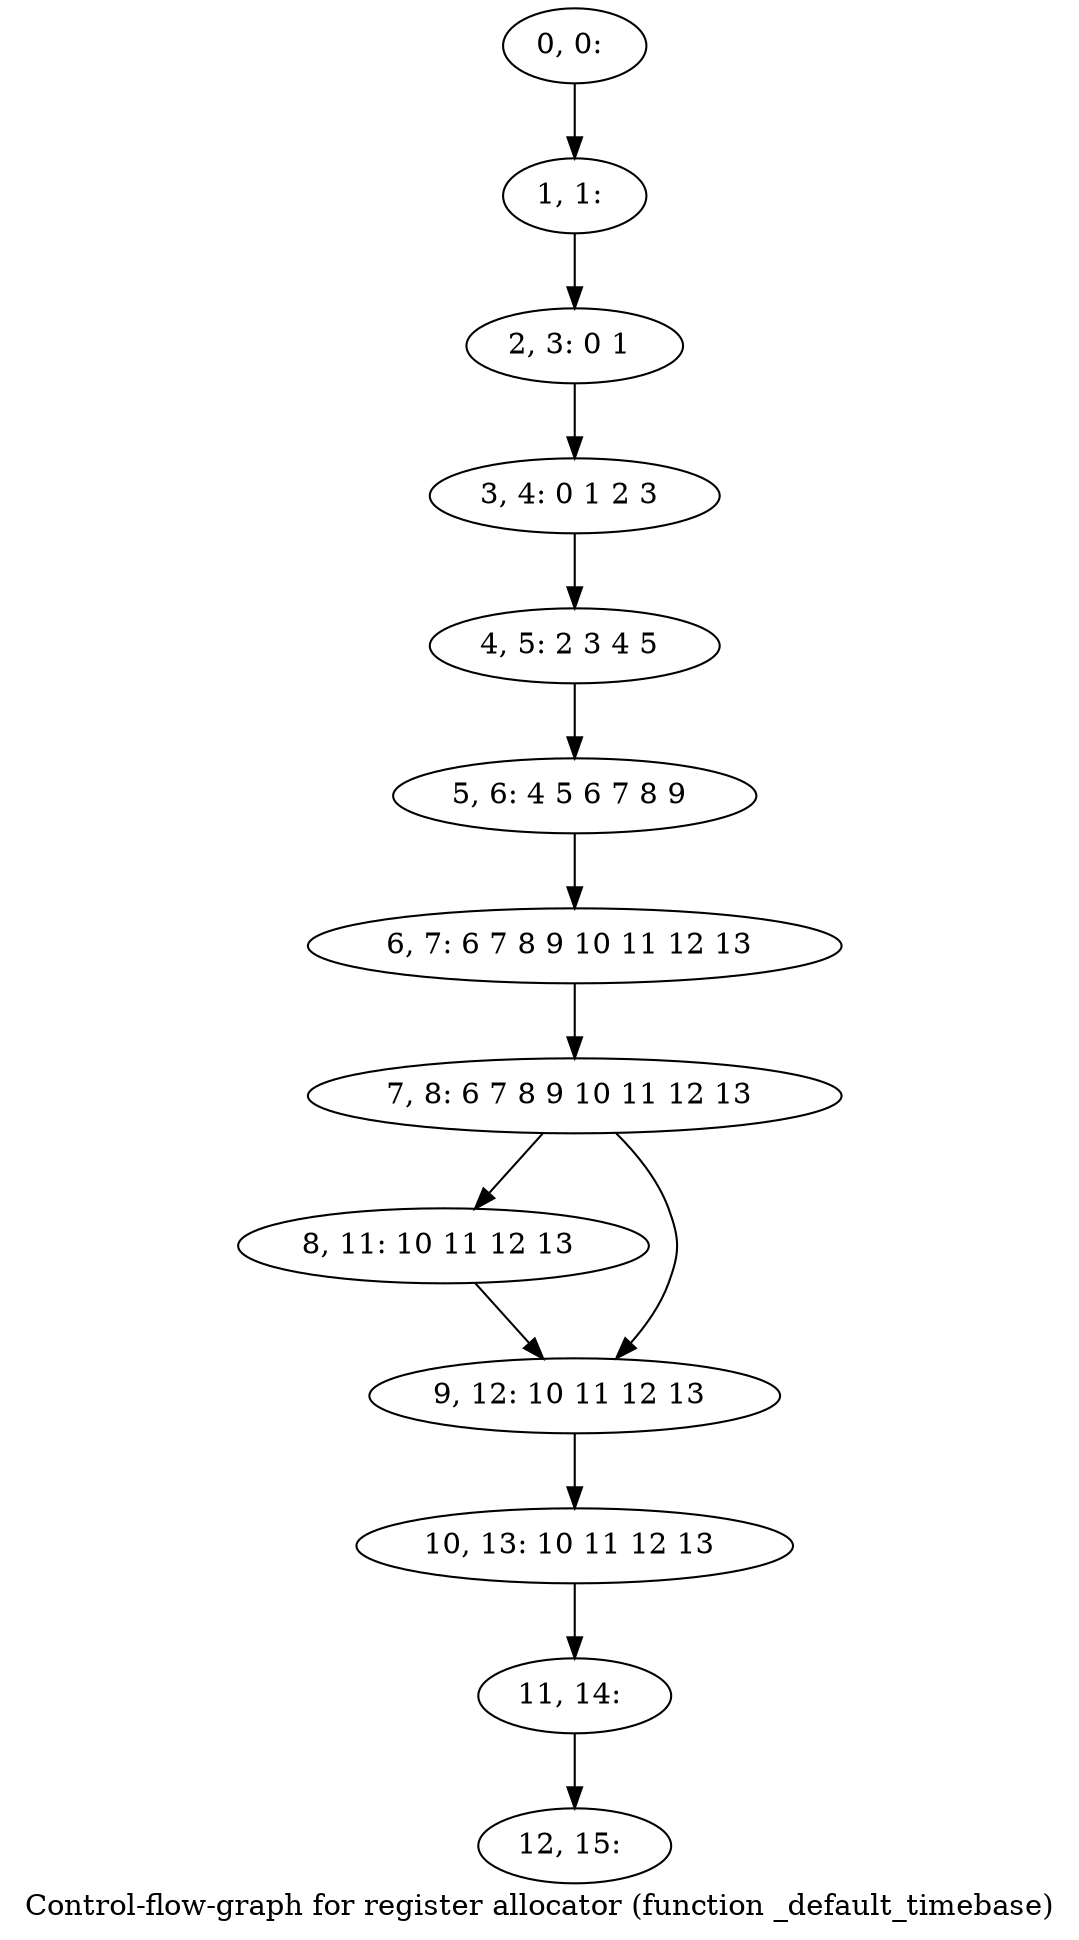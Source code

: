 digraph G {
graph [label="Control-flow-graph for register allocator (function _default_timebase)"]
0[label="0, 0: "];
1[label="1, 1: "];
2[label="2, 3: 0 1 "];
3[label="3, 4: 0 1 2 3 "];
4[label="4, 5: 2 3 4 5 "];
5[label="5, 6: 4 5 6 7 8 9 "];
6[label="6, 7: 6 7 8 9 10 11 12 13 "];
7[label="7, 8: 6 7 8 9 10 11 12 13 "];
8[label="8, 11: 10 11 12 13 "];
9[label="9, 12: 10 11 12 13 "];
10[label="10, 13: 10 11 12 13 "];
11[label="11, 14: "];
12[label="12, 15: "];
0->1 ;
1->2 ;
2->3 ;
3->4 ;
4->5 ;
5->6 ;
6->7 ;
7->8 ;
7->9 ;
8->9 ;
9->10 ;
10->11 ;
11->12 ;
}
